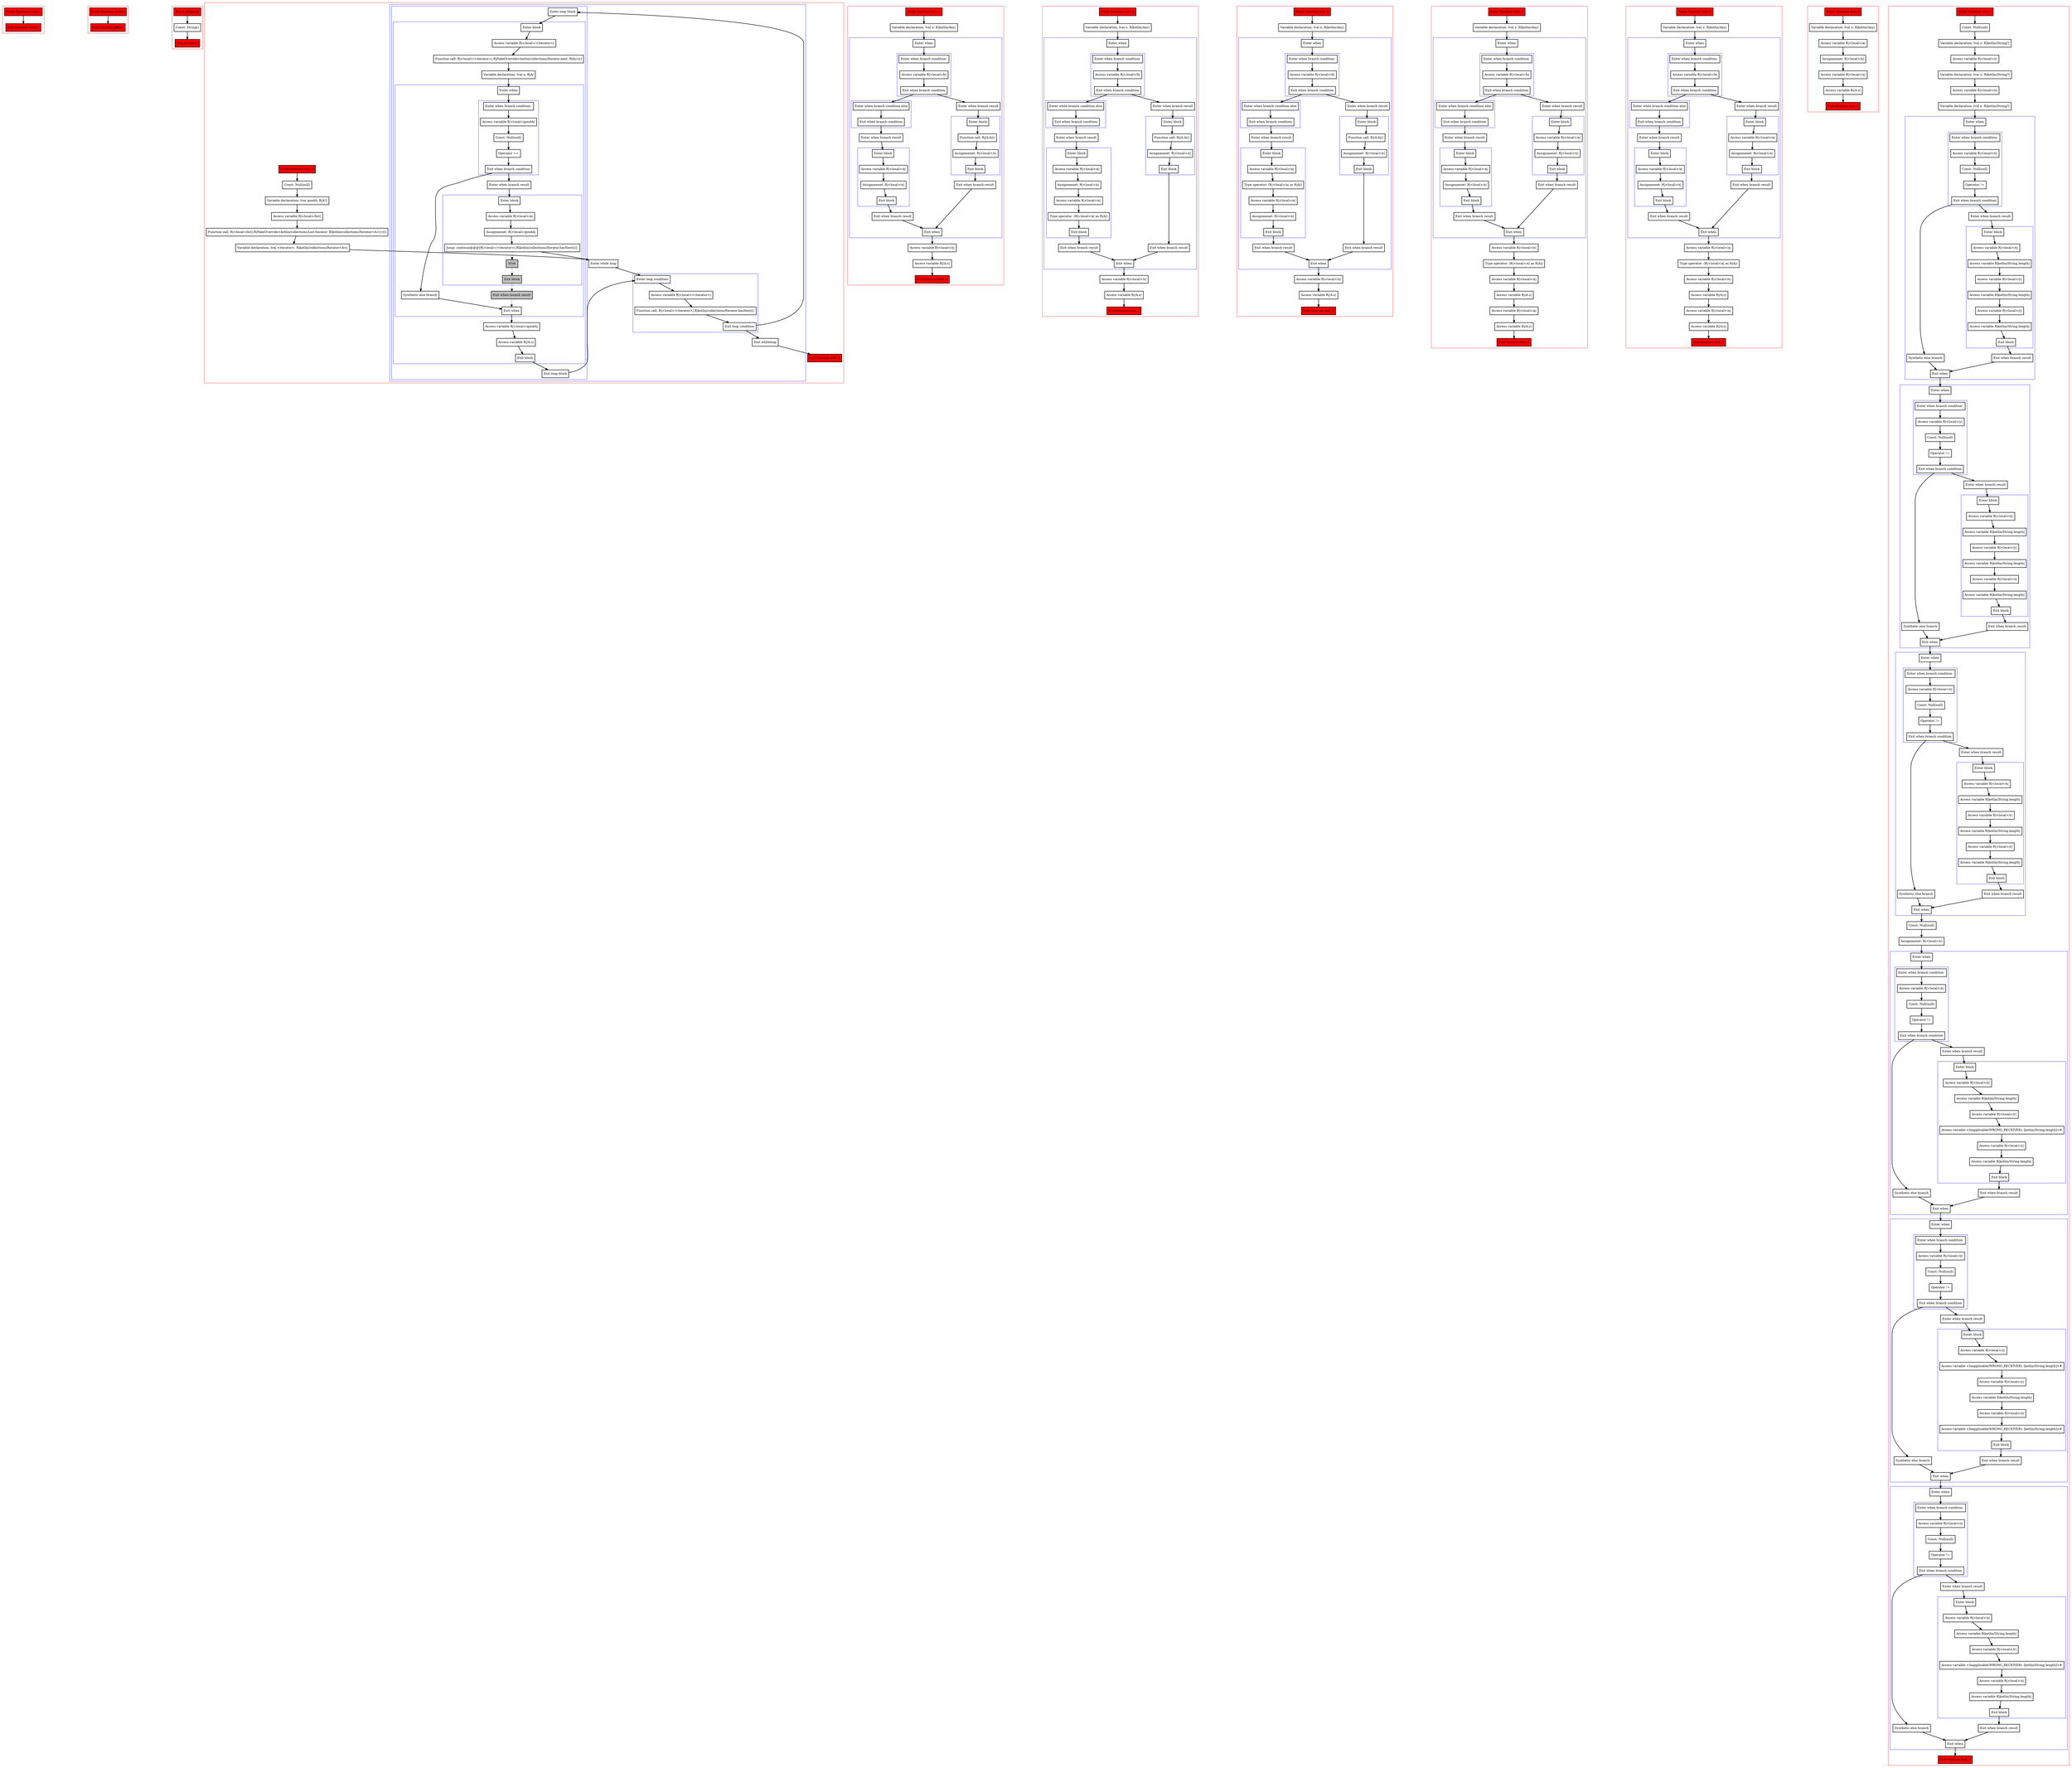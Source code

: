 digraph boundSmartcastsInBranches_kt {
    graph [nodesep=3]
    node [shape=box penwidth=2]
    edge [penwidth=2]

    subgraph cluster_0 {
        color=red
        0 [label="Enter function <init>" style="filled" fillcolor=red];
        1 [label="Exit function <init>" style="filled" fillcolor=red];
    }

    0 -> {1};

    subgraph cluster_1 {
        color=red
        2 [label="Enter function getter" style="filled" fillcolor=red];
        3 [label="Exit function getter" style="filled" fillcolor=red];
    }

    2 -> {3};

    subgraph cluster_2 {
        color=red
        4 [label="Enter property" style="filled" fillcolor=red];
        5 [label="Const: String()"];
        6 [label="Exit property" style="filled" fillcolor=red];
    }

    4 -> {5};
    5 -> {6};

    subgraph cluster_3 {
        color=red
        7 [label="Enter function test_0" style="filled" fillcolor=red];
        8 [label="Const: Null(null)"];
        9 [label="Variable declaration: lvar goodA: R|A?|"];
        10 [label="Access variable R|<local>/list|"];
        11 [label="Function call: R|<local>/list|.R|FakeOverride<kotlin/collections/List.iterator: R|kotlin/collections/Iterator<A>|>|()"];
        12 [label="Variable declaration: lval <iterator>: R|kotlin/collections/Iterator<A>|"];
        subgraph cluster_4 {
            color=blue
            13 [label="Enter while loop"];
            subgraph cluster_5 {
                color=blue
                14 [label="Enter loop condition"];
                15 [label="Access variable R|<local>/<iterator>|"];
                16 [label="Function call: R|<local>/<iterator>|.R|kotlin/collections/Iterator.hasNext|()"];
                17 [label="Exit loop condition"];
            }
            subgraph cluster_6 {
                color=blue
                18 [label="Enter loop block"];
                subgraph cluster_7 {
                    color=blue
                    19 [label="Enter block"];
                    20 [label="Access variable R|<local>/<iterator>|"];
                    21 [label="Function call: R|<local>/<iterator>|.R|FakeOverride<kotlin/collections/Iterator.next: R|A|>|()"];
                    22 [label="Variable declaration: lval a: R|A|"];
                    subgraph cluster_8 {
                        color=blue
                        23 [label="Enter when"];
                        subgraph cluster_9 {
                            color=blue
                            24 [label="Enter when branch condition "];
                            25 [label="Access variable R|<local>/goodA|"];
                            26 [label="Const: Null(null)"];
                            27 [label="Operator =="];
                            28 [label="Exit when branch condition"];
                        }
                        29 [label="Synthetic else branch"];
                        30 [label="Enter when branch result"];
                        subgraph cluster_10 {
                            color=blue
                            31 [label="Enter block"];
                            32 [label="Access variable R|<local>/a|"];
                            33 [label="Assignmenet: R|<local>/goodA|"];
                            34 [label="Jump: continue@@@[R|<local>/<iterator>|.R|kotlin/collections/Iterator.hasNext|()] "];
                            35 [label="Stub" style="filled" fillcolor=gray];
                            36 [label="Exit block" style="filled" fillcolor=gray];
                        }
                        37 [label="Exit when branch result" style="filled" fillcolor=gray];
                        38 [label="Exit when"];
                    }
                    39 [label="Access variable R|<local>/goodA|"];
                    40 [label="Access variable R|/A.s|"];
                    41 [label="Exit block"];
                }
                42 [label="Exit loop block"];
            }
            43 [label="Exit whileloop"];
        }
        44 [label="Exit function test_0" style="filled" fillcolor=red];
    }

    7 -> {8};
    8 -> {9};
    9 -> {10};
    10 -> {11};
    11 -> {12};
    12 -> {13};
    13 -> {14};
    14 -> {15};
    15 -> {16};
    16 -> {17};
    17 -> {43 18};
    18 -> {19};
    19 -> {20};
    20 -> {21};
    21 -> {22};
    22 -> {23};
    23 -> {24};
    24 -> {25};
    25 -> {26};
    26 -> {27};
    27 -> {28};
    28 -> {30 29};
    29 -> {38};
    30 -> {31};
    31 -> {32};
    32 -> {33};
    33 -> {34};
    34 -> {13};
    34 -> {35} [style=dotted];
    35 -> {36} [style=dotted];
    36 -> {37} [style=dotted];
    37 -> {38} [style=dotted];
    38 -> {39};
    39 -> {40};
    40 -> {41};
    41 -> {42};
    42 -> {14};
    43 -> {44};

    subgraph cluster_11 {
        color=red
        45 [label="Enter function test_1" style="filled" fillcolor=red];
        46 [label="Variable declaration: lval x: R|kotlin/Any|"];
        subgraph cluster_12 {
            color=blue
            47 [label="Enter when"];
            subgraph cluster_13 {
                color=blue
                48 [label="Enter when branch condition "];
                49 [label="Access variable R|<local>/b|"];
                50 [label="Exit when branch condition"];
            }
            subgraph cluster_14 {
                color=blue
                51 [label="Enter when branch condition else"];
                52 [label="Exit when branch condition"];
            }
            53 [label="Enter when branch result"];
            subgraph cluster_15 {
                color=blue
                54 [label="Enter block"];
                55 [label="Access variable R|<local>/a|"];
                56 [label="Assignmenet: R|<local>/x|"];
                57 [label="Exit block"];
            }
            58 [label="Exit when branch result"];
            59 [label="Enter when branch result"];
            subgraph cluster_16 {
                color=blue
                60 [label="Enter block"];
                61 [label="Function call: R|/A.A|()"];
                62 [label="Assignmenet: R|<local>/x|"];
                63 [label="Exit block"];
            }
            64 [label="Exit when branch result"];
            65 [label="Exit when"];
        }
        66 [label="Access variable R|<local>/x|"];
        67 [label="Access variable R|/A.s|"];
        68 [label="Exit function test_1" style="filled" fillcolor=red];
    }

    45 -> {46};
    46 -> {47};
    47 -> {48};
    48 -> {49};
    49 -> {50};
    50 -> {59 51};
    51 -> {52};
    52 -> {53};
    53 -> {54};
    54 -> {55};
    55 -> {56};
    56 -> {57};
    57 -> {58};
    58 -> {65};
    59 -> {60};
    60 -> {61};
    61 -> {62};
    62 -> {63};
    63 -> {64};
    64 -> {65};
    65 -> {66};
    66 -> {67};
    67 -> {68};

    subgraph cluster_17 {
        color=red
        69 [label="Enter function test_2" style="filled" fillcolor=red];
        70 [label="Variable declaration: lval x: R|kotlin/Any|"];
        subgraph cluster_18 {
            color=blue
            71 [label="Enter when"];
            subgraph cluster_19 {
                color=blue
                72 [label="Enter when branch condition "];
                73 [label="Access variable R|<local>/b|"];
                74 [label="Exit when branch condition"];
            }
            subgraph cluster_20 {
                color=blue
                75 [label="Enter when branch condition else"];
                76 [label="Exit when branch condition"];
            }
            77 [label="Enter when branch result"];
            subgraph cluster_21 {
                color=blue
                78 [label="Enter block"];
                79 [label="Access variable R|<local>/a|"];
                80 [label="Assignmenet: R|<local>/x|"];
                81 [label="Access variable R|<local>/a|"];
                82 [label="Type operator: (R|<local>/a| as R|A|)"];
                83 [label="Exit block"];
            }
            84 [label="Exit when branch result"];
            85 [label="Enter when branch result"];
            subgraph cluster_22 {
                color=blue
                86 [label="Enter block"];
                87 [label="Function call: R|/A.A|()"];
                88 [label="Assignmenet: R|<local>/x|"];
                89 [label="Exit block"];
            }
            90 [label="Exit when branch result"];
            91 [label="Exit when"];
        }
        92 [label="Access variable R|<local>/x|"];
        93 [label="Access variable R|/A.s|"];
        94 [label="Exit function test_2" style="filled" fillcolor=red];
    }

    69 -> {70};
    70 -> {71};
    71 -> {72};
    72 -> {73};
    73 -> {74};
    74 -> {85 75};
    75 -> {76};
    76 -> {77};
    77 -> {78};
    78 -> {79};
    79 -> {80};
    80 -> {81};
    81 -> {82};
    82 -> {83};
    83 -> {84};
    84 -> {91};
    85 -> {86};
    86 -> {87};
    87 -> {88};
    88 -> {89};
    89 -> {90};
    90 -> {91};
    91 -> {92};
    92 -> {93};
    93 -> {94};

    subgraph cluster_23 {
        color=red
        95 [label="Enter function test_3" style="filled" fillcolor=red];
        96 [label="Variable declaration: lval x: R|kotlin/Any|"];
        subgraph cluster_24 {
            color=blue
            97 [label="Enter when"];
            subgraph cluster_25 {
                color=blue
                98 [label="Enter when branch condition "];
                99 [label="Access variable R|<local>/b|"];
                100 [label="Exit when branch condition"];
            }
            subgraph cluster_26 {
                color=blue
                101 [label="Enter when branch condition else"];
                102 [label="Exit when branch condition"];
            }
            103 [label="Enter when branch result"];
            subgraph cluster_27 {
                color=blue
                104 [label="Enter block"];
                105 [label="Access variable R|<local>/a|"];
                106 [label="Type operator: (R|<local>/a| as R|A|)"];
                107 [label="Access variable R|<local>/a|"];
                108 [label="Assignmenet: R|<local>/x|"];
                109 [label="Exit block"];
            }
            110 [label="Exit when branch result"];
            111 [label="Enter when branch result"];
            subgraph cluster_28 {
                color=blue
                112 [label="Enter block"];
                113 [label="Function call: R|/A.A|()"];
                114 [label="Assignmenet: R|<local>/x|"];
                115 [label="Exit block"];
            }
            116 [label="Exit when branch result"];
            117 [label="Exit when"];
        }
        118 [label="Access variable R|<local>/x|"];
        119 [label="Access variable R|/A.s|"];
        120 [label="Exit function test_3" style="filled" fillcolor=red];
    }

    95 -> {96};
    96 -> {97};
    97 -> {98};
    98 -> {99};
    99 -> {100};
    100 -> {111 101};
    101 -> {102};
    102 -> {103};
    103 -> {104};
    104 -> {105};
    105 -> {106};
    106 -> {107};
    107 -> {108};
    108 -> {109};
    109 -> {110};
    110 -> {117};
    111 -> {112};
    112 -> {113};
    113 -> {114};
    114 -> {115};
    115 -> {116};
    116 -> {117};
    117 -> {118};
    118 -> {119};
    119 -> {120};

    subgraph cluster_29 {
        color=red
        121 [label="Enter function test_4" style="filled" fillcolor=red];
        122 [label="Variable declaration: lval x: R|kotlin/Any|"];
        subgraph cluster_30 {
            color=blue
            123 [label="Enter when"];
            subgraph cluster_31 {
                color=blue
                124 [label="Enter when branch condition "];
                125 [label="Access variable R|<local>/b|"];
                126 [label="Exit when branch condition"];
            }
            subgraph cluster_32 {
                color=blue
                127 [label="Enter when branch condition else"];
                128 [label="Exit when branch condition"];
            }
            129 [label="Enter when branch result"];
            subgraph cluster_33 {
                color=blue
                130 [label="Enter block"];
                131 [label="Access variable R|<local>/a|"];
                132 [label="Assignmenet: R|<local>/x|"];
                133 [label="Exit block"];
            }
            134 [label="Exit when branch result"];
            135 [label="Enter when branch result"];
            subgraph cluster_34 {
                color=blue
                136 [label="Enter block"];
                137 [label="Access variable R|<local>/a|"];
                138 [label="Assignmenet: R|<local>/x|"];
                139 [label="Exit block"];
            }
            140 [label="Exit when branch result"];
            141 [label="Exit when"];
        }
        142 [label="Access variable R|<local>/x|"];
        143 [label="Type operator: (R|<local>/x| as R|A|)"];
        144 [label="Access variable R|<local>/x|"];
        145 [label="Access variable R|/A.s|"];
        146 [label="Access variable R|<local>/a|"];
        147 [label="Access variable R|/A.s|"];
        148 [label="Exit function test_4" style="filled" fillcolor=red];
    }

    121 -> {122};
    122 -> {123};
    123 -> {124};
    124 -> {125};
    125 -> {126};
    126 -> {135 127};
    127 -> {128};
    128 -> {129};
    129 -> {130};
    130 -> {131};
    131 -> {132};
    132 -> {133};
    133 -> {134};
    134 -> {141};
    135 -> {136};
    136 -> {137};
    137 -> {138};
    138 -> {139};
    139 -> {140};
    140 -> {141};
    141 -> {142};
    142 -> {143};
    143 -> {144};
    144 -> {145};
    145 -> {146};
    146 -> {147};
    147 -> {148};

    subgraph cluster_35 {
        color=red
        149 [label="Enter function test_5" style="filled" fillcolor=red];
        150 [label="Variable declaration: lval x: R|kotlin/Any|"];
        subgraph cluster_36 {
            color=blue
            151 [label="Enter when"];
            subgraph cluster_37 {
                color=blue
                152 [label="Enter when branch condition "];
                153 [label="Access variable R|<local>/b|"];
                154 [label="Exit when branch condition"];
            }
            subgraph cluster_38 {
                color=blue
                155 [label="Enter when branch condition else"];
                156 [label="Exit when branch condition"];
            }
            157 [label="Enter when branch result"];
            subgraph cluster_39 {
                color=blue
                158 [label="Enter block"];
                159 [label="Access variable R|<local>/a|"];
                160 [label="Assignmenet: R|<local>/x|"];
                161 [label="Exit block"];
            }
            162 [label="Exit when branch result"];
            163 [label="Enter when branch result"];
            subgraph cluster_40 {
                color=blue
                164 [label="Enter block"];
                165 [label="Access variable R|<local>/a|"];
                166 [label="Assignmenet: R|<local>/x|"];
                167 [label="Exit block"];
            }
            168 [label="Exit when branch result"];
            169 [label="Exit when"];
        }
        170 [label="Access variable R|<local>/a|"];
        171 [label="Type operator: (R|<local>/a| as R|A|)"];
        172 [label="Access variable R|<local>/x|"];
        173 [label="Access variable R|/A.s|"];
        174 [label="Access variable R|<local>/a|"];
        175 [label="Access variable R|/A.s|"];
        176 [label="Exit function test_5" style="filled" fillcolor=red];
    }

    149 -> {150};
    150 -> {151};
    151 -> {152};
    152 -> {153};
    153 -> {154};
    154 -> {163 155};
    155 -> {156};
    156 -> {157};
    157 -> {158};
    158 -> {159};
    159 -> {160};
    160 -> {161};
    161 -> {162};
    162 -> {169};
    163 -> {164};
    164 -> {165};
    165 -> {166};
    166 -> {167};
    167 -> {168};
    168 -> {169};
    169 -> {170};
    170 -> {171};
    171 -> {172};
    172 -> {173};
    173 -> {174};
    174 -> {175};
    175 -> {176};

    subgraph cluster_41 {
        color=red
        177 [label="Enter function test_6" style="filled" fillcolor=red];
        178 [label="Variable declaration: lval x: R|kotlin/Any|"];
        179 [label="Access variable R|<local>/a|"];
        180 [label="Assignmenet: R|<local>/x|"];
        181 [label="Access variable R|<local>/x|"];
        182 [label="Access variable R|/A.s|"];
        183 [label="Exit function test_6" style="filled" fillcolor=red];
    }

    177 -> {178};
    178 -> {179};
    179 -> {180};
    180 -> {181};
    181 -> {182};
    182 -> {183};

    subgraph cluster_42 {
        color=red
        184 [label="Enter function test_7" style="filled" fillcolor=red];
        185 [label="Const: Null(null)"];
        186 [label="Variable declaration: lval z: R|kotlin/String?|"];
        187 [label="Access variable R|<local>/z|"];
        188 [label="Variable declaration: lvar y: R|kotlin/String?|"];
        189 [label="Access variable R|<local>/y|"];
        190 [label="Variable declaration: lval x: R|kotlin/String?|"];
        subgraph cluster_43 {
            color=blue
            191 [label="Enter when"];
            subgraph cluster_44 {
                color=blue
                192 [label="Enter when branch condition "];
                193 [label="Access variable R|<local>/x|"];
                194 [label="Const: Null(null)"];
                195 [label="Operator !="];
                196 [label="Exit when branch condition"];
            }
            197 [label="Synthetic else branch"];
            198 [label="Enter when branch result"];
            subgraph cluster_45 {
                color=blue
                199 [label="Enter block"];
                200 [label="Access variable R|<local>/x|"];
                201 [label="Access variable R|kotlin/String.length|"];
                202 [label="Access variable R|<local>/y|"];
                203 [label="Access variable R|kotlin/String.length|"];
                204 [label="Access variable R|<local>/z|"];
                205 [label="Access variable R|kotlin/String.length|"];
                206 [label="Exit block"];
            }
            207 [label="Exit when branch result"];
            208 [label="Exit when"];
        }
        subgraph cluster_46 {
            color=blue
            209 [label="Enter when"];
            subgraph cluster_47 {
                color=blue
                210 [label="Enter when branch condition "];
                211 [label="Access variable R|<local>/y|"];
                212 [label="Const: Null(null)"];
                213 [label="Operator !="];
                214 [label="Exit when branch condition"];
            }
            215 [label="Synthetic else branch"];
            216 [label="Enter when branch result"];
            subgraph cluster_48 {
                color=blue
                217 [label="Enter block"];
                218 [label="Access variable R|<local>/x|"];
                219 [label="Access variable R|kotlin/String.length|"];
                220 [label="Access variable R|<local>/y|"];
                221 [label="Access variable R|kotlin/String.length|"];
                222 [label="Access variable R|<local>/z|"];
                223 [label="Access variable R|kotlin/String.length|"];
                224 [label="Exit block"];
            }
            225 [label="Exit when branch result"];
            226 [label="Exit when"];
        }
        subgraph cluster_49 {
            color=blue
            227 [label="Enter when"];
            subgraph cluster_50 {
                color=blue
                228 [label="Enter when branch condition "];
                229 [label="Access variable R|<local>/z|"];
                230 [label="Const: Null(null)"];
                231 [label="Operator !="];
                232 [label="Exit when branch condition"];
            }
            233 [label="Synthetic else branch"];
            234 [label="Enter when branch result"];
            subgraph cluster_51 {
                color=blue
                235 [label="Enter block"];
                236 [label="Access variable R|<local>/x|"];
                237 [label="Access variable R|kotlin/String.length|"];
                238 [label="Access variable R|<local>/y|"];
                239 [label="Access variable R|kotlin/String.length|"];
                240 [label="Access variable R|<local>/z|"];
                241 [label="Access variable R|kotlin/String.length|"];
                242 [label="Exit block"];
            }
            243 [label="Exit when branch result"];
            244 [label="Exit when"];
        }
        245 [label="Const: Null(null)"];
        246 [label="Assignmenet: R|<local>/y|"];
        subgraph cluster_52 {
            color=blue
            247 [label="Enter when"];
            subgraph cluster_53 {
                color=blue
                248 [label="Enter when branch condition "];
                249 [label="Access variable R|<local>/x|"];
                250 [label="Const: Null(null)"];
                251 [label="Operator !="];
                252 [label="Exit when branch condition"];
            }
            253 [label="Synthetic else branch"];
            254 [label="Enter when branch result"];
            subgraph cluster_54 {
                color=blue
                255 [label="Enter block"];
                256 [label="Access variable R|<local>/x|"];
                257 [label="Access variable R|kotlin/String.length|"];
                258 [label="Access variable R|<local>/y|"];
                259 [label="Access variable <Inapplicable(WRONG_RECEIVER): [kotlin/String.length]>#"];
                260 [label="Access variable R|<local>/z|"];
                261 [label="Access variable R|kotlin/String.length|"];
                262 [label="Exit block"];
            }
            263 [label="Exit when branch result"];
            264 [label="Exit when"];
        }
        subgraph cluster_55 {
            color=blue
            265 [label="Enter when"];
            subgraph cluster_56 {
                color=blue
                266 [label="Enter when branch condition "];
                267 [label="Access variable R|<local>/y|"];
                268 [label="Const: Null(null)"];
                269 [label="Operator !="];
                270 [label="Exit when branch condition"];
            }
            271 [label="Synthetic else branch"];
            272 [label="Enter when branch result"];
            subgraph cluster_57 {
                color=blue
                273 [label="Enter block"];
                274 [label="Access variable R|<local>/x|"];
                275 [label="Access variable <Inapplicable(WRONG_RECEIVER): [kotlin/String.length]>#"];
                276 [label="Access variable R|<local>/y|"];
                277 [label="Access variable R|kotlin/String.length|"];
                278 [label="Access variable R|<local>/z|"];
                279 [label="Access variable <Inapplicable(WRONG_RECEIVER): [kotlin/String.length]>#"];
                280 [label="Exit block"];
            }
            281 [label="Exit when branch result"];
            282 [label="Exit when"];
        }
        subgraph cluster_58 {
            color=blue
            283 [label="Enter when"];
            subgraph cluster_59 {
                color=blue
                284 [label="Enter when branch condition "];
                285 [label="Access variable R|<local>/z|"];
                286 [label="Const: Null(null)"];
                287 [label="Operator !="];
                288 [label="Exit when branch condition"];
            }
            289 [label="Synthetic else branch"];
            290 [label="Enter when branch result"];
            subgraph cluster_60 {
                color=blue
                291 [label="Enter block"];
                292 [label="Access variable R|<local>/x|"];
                293 [label="Access variable R|kotlin/String.length|"];
                294 [label="Access variable R|<local>/y|"];
                295 [label="Access variable <Inapplicable(WRONG_RECEIVER): [kotlin/String.length]>#"];
                296 [label="Access variable R|<local>/z|"];
                297 [label="Access variable R|kotlin/String.length|"];
                298 [label="Exit block"];
            }
            299 [label="Exit when branch result"];
            300 [label="Exit when"];
        }
        301 [label="Exit function test_7" style="filled" fillcolor=red];
    }

    184 -> {185};
    185 -> {186};
    186 -> {187};
    187 -> {188};
    188 -> {189};
    189 -> {190};
    190 -> {191};
    191 -> {192};
    192 -> {193};
    193 -> {194};
    194 -> {195};
    195 -> {196};
    196 -> {198 197};
    197 -> {208};
    198 -> {199};
    199 -> {200};
    200 -> {201};
    201 -> {202};
    202 -> {203};
    203 -> {204};
    204 -> {205};
    205 -> {206};
    206 -> {207};
    207 -> {208};
    208 -> {209};
    209 -> {210};
    210 -> {211};
    211 -> {212};
    212 -> {213};
    213 -> {214};
    214 -> {216 215};
    215 -> {226};
    216 -> {217};
    217 -> {218};
    218 -> {219};
    219 -> {220};
    220 -> {221};
    221 -> {222};
    222 -> {223};
    223 -> {224};
    224 -> {225};
    225 -> {226};
    226 -> {227};
    227 -> {228};
    228 -> {229};
    229 -> {230};
    230 -> {231};
    231 -> {232};
    232 -> {234 233};
    233 -> {244};
    234 -> {235};
    235 -> {236};
    236 -> {237};
    237 -> {238};
    238 -> {239};
    239 -> {240};
    240 -> {241};
    241 -> {242};
    242 -> {243};
    243 -> {244};
    244 -> {245};
    245 -> {246};
    246 -> {247};
    247 -> {248};
    248 -> {249};
    249 -> {250};
    250 -> {251};
    251 -> {252};
    252 -> {254 253};
    253 -> {264};
    254 -> {255};
    255 -> {256};
    256 -> {257};
    257 -> {258};
    258 -> {259};
    259 -> {260};
    260 -> {261};
    261 -> {262};
    262 -> {263};
    263 -> {264};
    264 -> {265};
    265 -> {266};
    266 -> {267};
    267 -> {268};
    268 -> {269};
    269 -> {270};
    270 -> {272 271};
    271 -> {282};
    272 -> {273};
    273 -> {274};
    274 -> {275};
    275 -> {276};
    276 -> {277};
    277 -> {278};
    278 -> {279};
    279 -> {280};
    280 -> {281};
    281 -> {282};
    282 -> {283};
    283 -> {284};
    284 -> {285};
    285 -> {286};
    286 -> {287};
    287 -> {288};
    288 -> {290 289};
    289 -> {300};
    290 -> {291};
    291 -> {292};
    292 -> {293};
    293 -> {294};
    294 -> {295};
    295 -> {296};
    296 -> {297};
    297 -> {298};
    298 -> {299};
    299 -> {300};
    300 -> {301};

}
